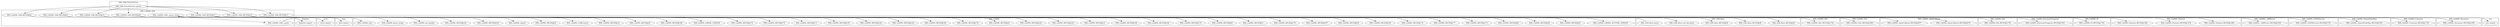 digraph {
graph [overlap=false]
subgraph cluster_vars {
	label="vars";
	"vars::import";
}
subgraph cluster_XML_LibXML {
	label="XML::LibXML";
	"XML::LibXML::BEGIN@178";
	"XML::LibXML::BEGIN@21";
	"XML::LibXML::BEGIN@20";
	"XML::LibXML::BEGIN@170";
	"XML::LibXML::BEGIN@166";
	"XML::LibXML::BEGIN@169";
	"XML::LibXML::BEGIN@13";
	"XML::LibXML::BEGIN@165";
	"XML::LibXML::BEGIN@164";
	"XML::LibXML::BEGIN@23";
	"XML::LibXML::BEGIN@176";
	"XML::LibXML::BEGIN@160";
	"XML::LibXML::BEGIN@163";
	"XML::LibXML::BEGIN@162";
	"XML::LibXML::BEGIN@159";
	"XML::LibXML::BEGIN@171";
	"XML::LibXML::BEGIN@175";
	"XML::LibXML::BEGIN@172";
	"XML::LibXML::LIBXML_VERSION";
	"XML::LibXML::BEGIN@168";
	"XML::LibXML::set_handler";
	"XML::LibXML::BEGIN@35";
	"XML::LibXML::BEGIN@14";
	"XML::LibXML::parse_string";
	"XML::LibXML::CORE:match";
	"XML::LibXML::BEGIN@24";
	"XML::LibXML::import";
	"XML::LibXML::BEGIN@234";
	"XML::LibXML::BEGIN@161";
	"XML::LibXML::LIBXML_RUNTIME_VERSION";
	"XML::LibXML::BEGIN@25";
	"XML::LibXML::BEGIN@28";
	"XML::LibXML::BEGIN@26";
	"XML::LibXML::BEGIN@173";
	"XML::LibXML::BEGIN@177";
	"XML::LibXML::BEGIN@174";
	"XML::LibXML::BEGIN@259";
	"XML::LibXML::new";
	"XML::LibXML::BEGIN@18";
	"XML::LibXML::BEGIN@167";
}
subgraph cluster_XML_LibXML_Attr {
	label="XML::LibXML::Attr";
	"XML::LibXML::Attr::BEGIN@1732";
}
subgraph cluster_XML_LibXML_Text {
	label="XML::LibXML::Text";
	"XML::LibXML::Text::BEGIN@1663";
}
subgraph cluster_XML_LibXML_InputCallback {
	label="XML::LibXML::InputCallback";
	"XML::LibXML::InputCallback::BEGIN@2077";
	"XML::LibXML::InputCallback::BEGIN@2079";
}
subgraph cluster_XML_LibXML_Dtd {
	label="XML::LibXML::Dtd";
	"XML::LibXML::Dtd::BEGIN@1754";
}
subgraph cluster_XML_LibXML_DocumentFragment {
	label="XML::LibXML::DocumentFragment";
	"XML::LibXML::DocumentFragment::BEGIN@1455";
}
subgraph cluster_XML_LibXML_PI {
	label="XML::LibXML::PI";
	"XML::LibXML::PI::BEGIN@1765";
}
subgraph cluster_base {
	label="base";
	"base::import";
}
subgraph cluster_strict {
	label="strict";
	"strict::import";
}
subgraph cluster_XML_LibXML_Element {
	label="XML::LibXML::Element";
	"XML::LibXML::Element::BEGIN@1480";
	"XML::LibXML::Element::BEGIN@1478";
	"XML::LibXML::Element::BEGIN@1481";
}
subgraph cluster_XML_SAX_ParserFactory {
	label="XML::SAX::ParserFactory";
	"XML::SAX::ParserFactory::parser";
}
subgraph cluster_Exporter {
	label="Exporter";
	"Exporter::import";
}
subgraph cluster_XML_LibXML_SAX {
	label="XML::LibXML::SAX";
	"XML::LibXML::SAX::BEGIN@23";
	"XML::LibXML::SAX::BEGIN@12";
	"XML::LibXML::SAX::BEGIN@20";
	"XML::LibXML::SAX::_parse";
	"XML::LibXML::SAX::_parse_string";
	"XML::LibXML::SAX::BEGIN@18";
	"XML::LibXML::SAX::BEGIN@17";
	"XML::LibXML::SAX::BEGIN@22";
	"XML::LibXML::SAX::BEGIN@13";
}
subgraph cluster_XML_LibXML__SAXParser {
	label="XML::LibXML::_SAXParser";
	"XML::LibXML::_SAXParser::BEGIN@1933";
}
subgraph cluster_XML_LibXML_CDATASection {
	label="XML::LibXML::CDATASection";
	"XML::LibXML::CDATASection::BEGIN@1723";
}
subgraph cluster_XML_SAX_Base {
	label="XML::SAX::Base";
	"XML::SAX::Base::BEGIN@30";
	"XML::SAX::Base::BEGIN@29";
	"XML::SAX::Base::parse";
	"XML::SAX::Base::BEGIN@28";
	"XML::SAX::Base::end_document";
}
subgraph cluster_XML_LibXML_NamedNodeMap {
	label="XML::LibXML::NamedNodeMap";
	"XML::LibXML::NamedNodeMap::BEGIN@1831";
}
subgraph cluster_XML_LibXML_Comment {
	label="XML::LibXML::Comment";
	"XML::LibXML::Comment::BEGIN@1716";
}
subgraph cluster_XML_LibXML_Document {
	label="XML::LibXML::Document";
	"XML::LibXML::Document::BEGIN@1359";
}
"XML::LibXML::SAX::BEGIN@17" -> "XML::LibXML::BEGIN@21";
"XML::LibXML::SAX::BEGIN@17" -> "XML::LibXML::Text::BEGIN@1663";
"XML::LibXML::SAX::BEGIN@18" -> "XML::SAX::Base::BEGIN@29";
"XML::SAX::ParserFactory::parser" -> "XML::LibXML::SAX::BEGIN@12";
"XML::SAX::ParserFactory::parser" -> "XML::LibXML::SAX::BEGIN@20";
"XML::LibXML::SAX::BEGIN@17" -> "XML::LibXML::BEGIN@164";
"XML::LibXML::SAX::BEGIN@17" -> "XML::LibXML::BEGIN@176";
"XML::LibXML::SAX::BEGIN@17" -> "XML::LibXML::BEGIN@162";
"XML::LibXML::SAX::BEGIN@22" -> "Exporter::import";
"XML::LibXML::SAX::BEGIN@23" -> "Exporter::import";
"XML::LibXML::SAX::BEGIN@17" -> "XML::LibXML::PI::BEGIN@1765";
"XML::LibXML::SAX::BEGIN@18" -> "XML::SAX::Base::BEGIN@30";
"XML::LibXML::SAX::BEGIN@17" -> "XML::LibXML::InputCallback::BEGIN@2079";
"XML::LibXML::SAX::BEGIN@17" -> "XML::LibXML::Dtd::BEGIN@1754";
"XML::LibXML::SAX::_parse" -> "XML::LibXML::parse_string";
"XML::LibXML::SAX::BEGIN@17" -> "XML::LibXML::BEGIN@24";
"XML::LibXML::SAX::BEGIN@17" -> "XML::LibXML::CORE:match";
"XML::LibXML::SAX::BEGIN@17" -> "XML::LibXML::NamedNodeMap::BEGIN@1831";
"XML::LibXML::SAX::_parse_string" -> "XML::LibXML::SAX::_parse";
"XML::LibXML::SAX::BEGIN@17" -> "XML::LibXML::BEGIN@174";
"XML::LibXML::SAX::_parse_string" -> "XML::LibXML::new";
"XML::LibXML::SAX::BEGIN@17" -> "XML::LibXML::BEGIN@18";
"XML::LibXML::SAX::BEGIN@17" -> "XML::LibXML::Element::BEGIN@1478";
"XML::LibXML::SAX::BEGIN@17" -> "XML::LibXML::BEGIN@13";
"XML::LibXML::SAX::BEGIN@17" -> "XML::LibXML::BEGIN@160";
"XML::LibXML::SAX::BEGIN@17" -> "XML::LibXML::Comment::BEGIN@1716";
"XML::LibXML::SAX::BEGIN@17" -> "XML::LibXML::BEGIN@171";
"XML::LibXML::SAX::BEGIN@17" -> "XML::LibXML::BEGIN@175";
"XML::LibXML::SAX::BEGIN@17" -> "XML::LibXML::Attr::BEGIN@1732";
"XML::LibXML::SAX::BEGIN@17" -> "XML::LibXML::BEGIN@35";
"XML::SAX::ParserFactory::parser" -> "XML::LibXML::SAX::BEGIN@22";
"XML::LibXML::SAX::BEGIN@17" -> "XML::LibXML::BEGIN@28";
"XML::LibXML::SAX::BEGIN@17" -> "XML::LibXML::BEGIN@26";
"XML::LibXML::SAX::BEGIN@17" -> "XML::LibXML::Document::BEGIN@1359";
"XML::LibXML::SAX::BEGIN@17" -> "XML::LibXML::BEGIN@173";
"XML::LibXML::SAX::BEGIN@17" -> "XML::LibXML::BEGIN@177";
"XML::LibXML::SAX::BEGIN@17" -> "XML::LibXML::CDATASection::BEGIN@1723";
"XML::LibXML::SAX::BEGIN@17" -> "XML::LibXML::BEGIN@259";
"XML::LibXML::SAX::BEGIN@17" -> "XML::LibXML::BEGIN@167";
"XML::LibXML::SAX::_parse_string" -> "XML::SAX::Base::end_document";
"XML::LibXML::SAX::BEGIN@17" -> "XML::LibXML::BEGIN@178";
"XML::LibXML::SAX::BEGIN@17" -> "XML::LibXML::BEGIN@169";
"XML::LibXML::SAX::BEGIN@17" -> "XML::LibXML::BEGIN@165";
"XML::SAX::ParserFactory::parser" -> "XML::LibXML::SAX::BEGIN@17";
"XML::LibXML::SAX::BEGIN@17" -> "XML::LibXML::BEGIN@23";
"XML::LibXML::SAX::BEGIN@17" -> "XML::LibXML::BEGIN@163";
"XML::LibXML::SAX::BEGIN@17" -> "XML::LibXML::BEGIN@159";
"XML::SAX::ParserFactory::parser" -> "XML::LibXML::SAX::BEGIN@13";
"XML::LibXML::SAX::BEGIN@17" -> "XML::LibXML::LIBXML_VERSION";
"XML::SAX::ParserFactory::parser" -> "XML::LibXML::SAX::BEGIN@23";
"XML::LibXML::SAX::BEGIN@17" -> "XML::LibXML::BEGIN@168";
"XML::LibXML::SAX::_parse" -> "XML::LibXML::set_handler";
"XML::LibXML::SAX::BEGIN@20" -> "base::import";
"XML::LibXML::SAX::BEGIN@17" -> "XML::LibXML::import";
"XML::LibXML::SAX::BEGIN@17" -> "XML::LibXML::BEGIN@161";
"XML::LibXML::SAX::BEGIN@17" -> "XML::LibXML::InputCallback::BEGIN@2077";
"XML::LibXML::SAX::BEGIN@17" -> "XML::LibXML::Element::BEGIN@1480";
"XML::LibXML::SAX::BEGIN@17" -> "XML::LibXML::_SAXParser::BEGIN@1933";
"XML::LibXML::SAX::BEGIN@17" -> "XML::LibXML::Element::BEGIN@1481";
"XML::LibXML::SAX::BEGIN@17" -> "XML::LibXML::BEGIN@20";
"XML::LibXML::SAX::BEGIN@17" -> "XML::LibXML::DocumentFragment::BEGIN@1455";
"XML::LibXML::SAX::BEGIN@17" -> "XML::LibXML::BEGIN@170";
"XML::LibXML::SAX::BEGIN@17" -> "XML::LibXML::BEGIN@166";
"XML::LibXML::SAX::BEGIN@13" -> "vars::import";
"XML::LibXML::SAX::BEGIN@18" -> "XML::SAX::Base::BEGIN@28";
"XML::LibXML::SAX::BEGIN@17" -> "XML::LibXML::BEGIN@172";
"XML::LibXML::SAX::BEGIN@17" -> "XML::LibXML::BEGIN@14";
"XML::LibXML::SAX::BEGIN@17" -> "XML::LibXML::BEGIN@234";
"XML::LibXML::SAX::BEGIN@17" -> "XML::LibXML::BEGIN@25";
"XML::LibXML::SAX::BEGIN@17" -> "XML::LibXML::LIBXML_RUNTIME_VERSION";
"XML::SAX::ParserFactory::parser" -> "XML::LibXML::SAX::BEGIN@18";
"XML::SAX::Base::parse" -> "XML::LibXML::SAX::_parse_string";
"XML::LibXML::SAX::BEGIN@12" -> "strict::import";
}
